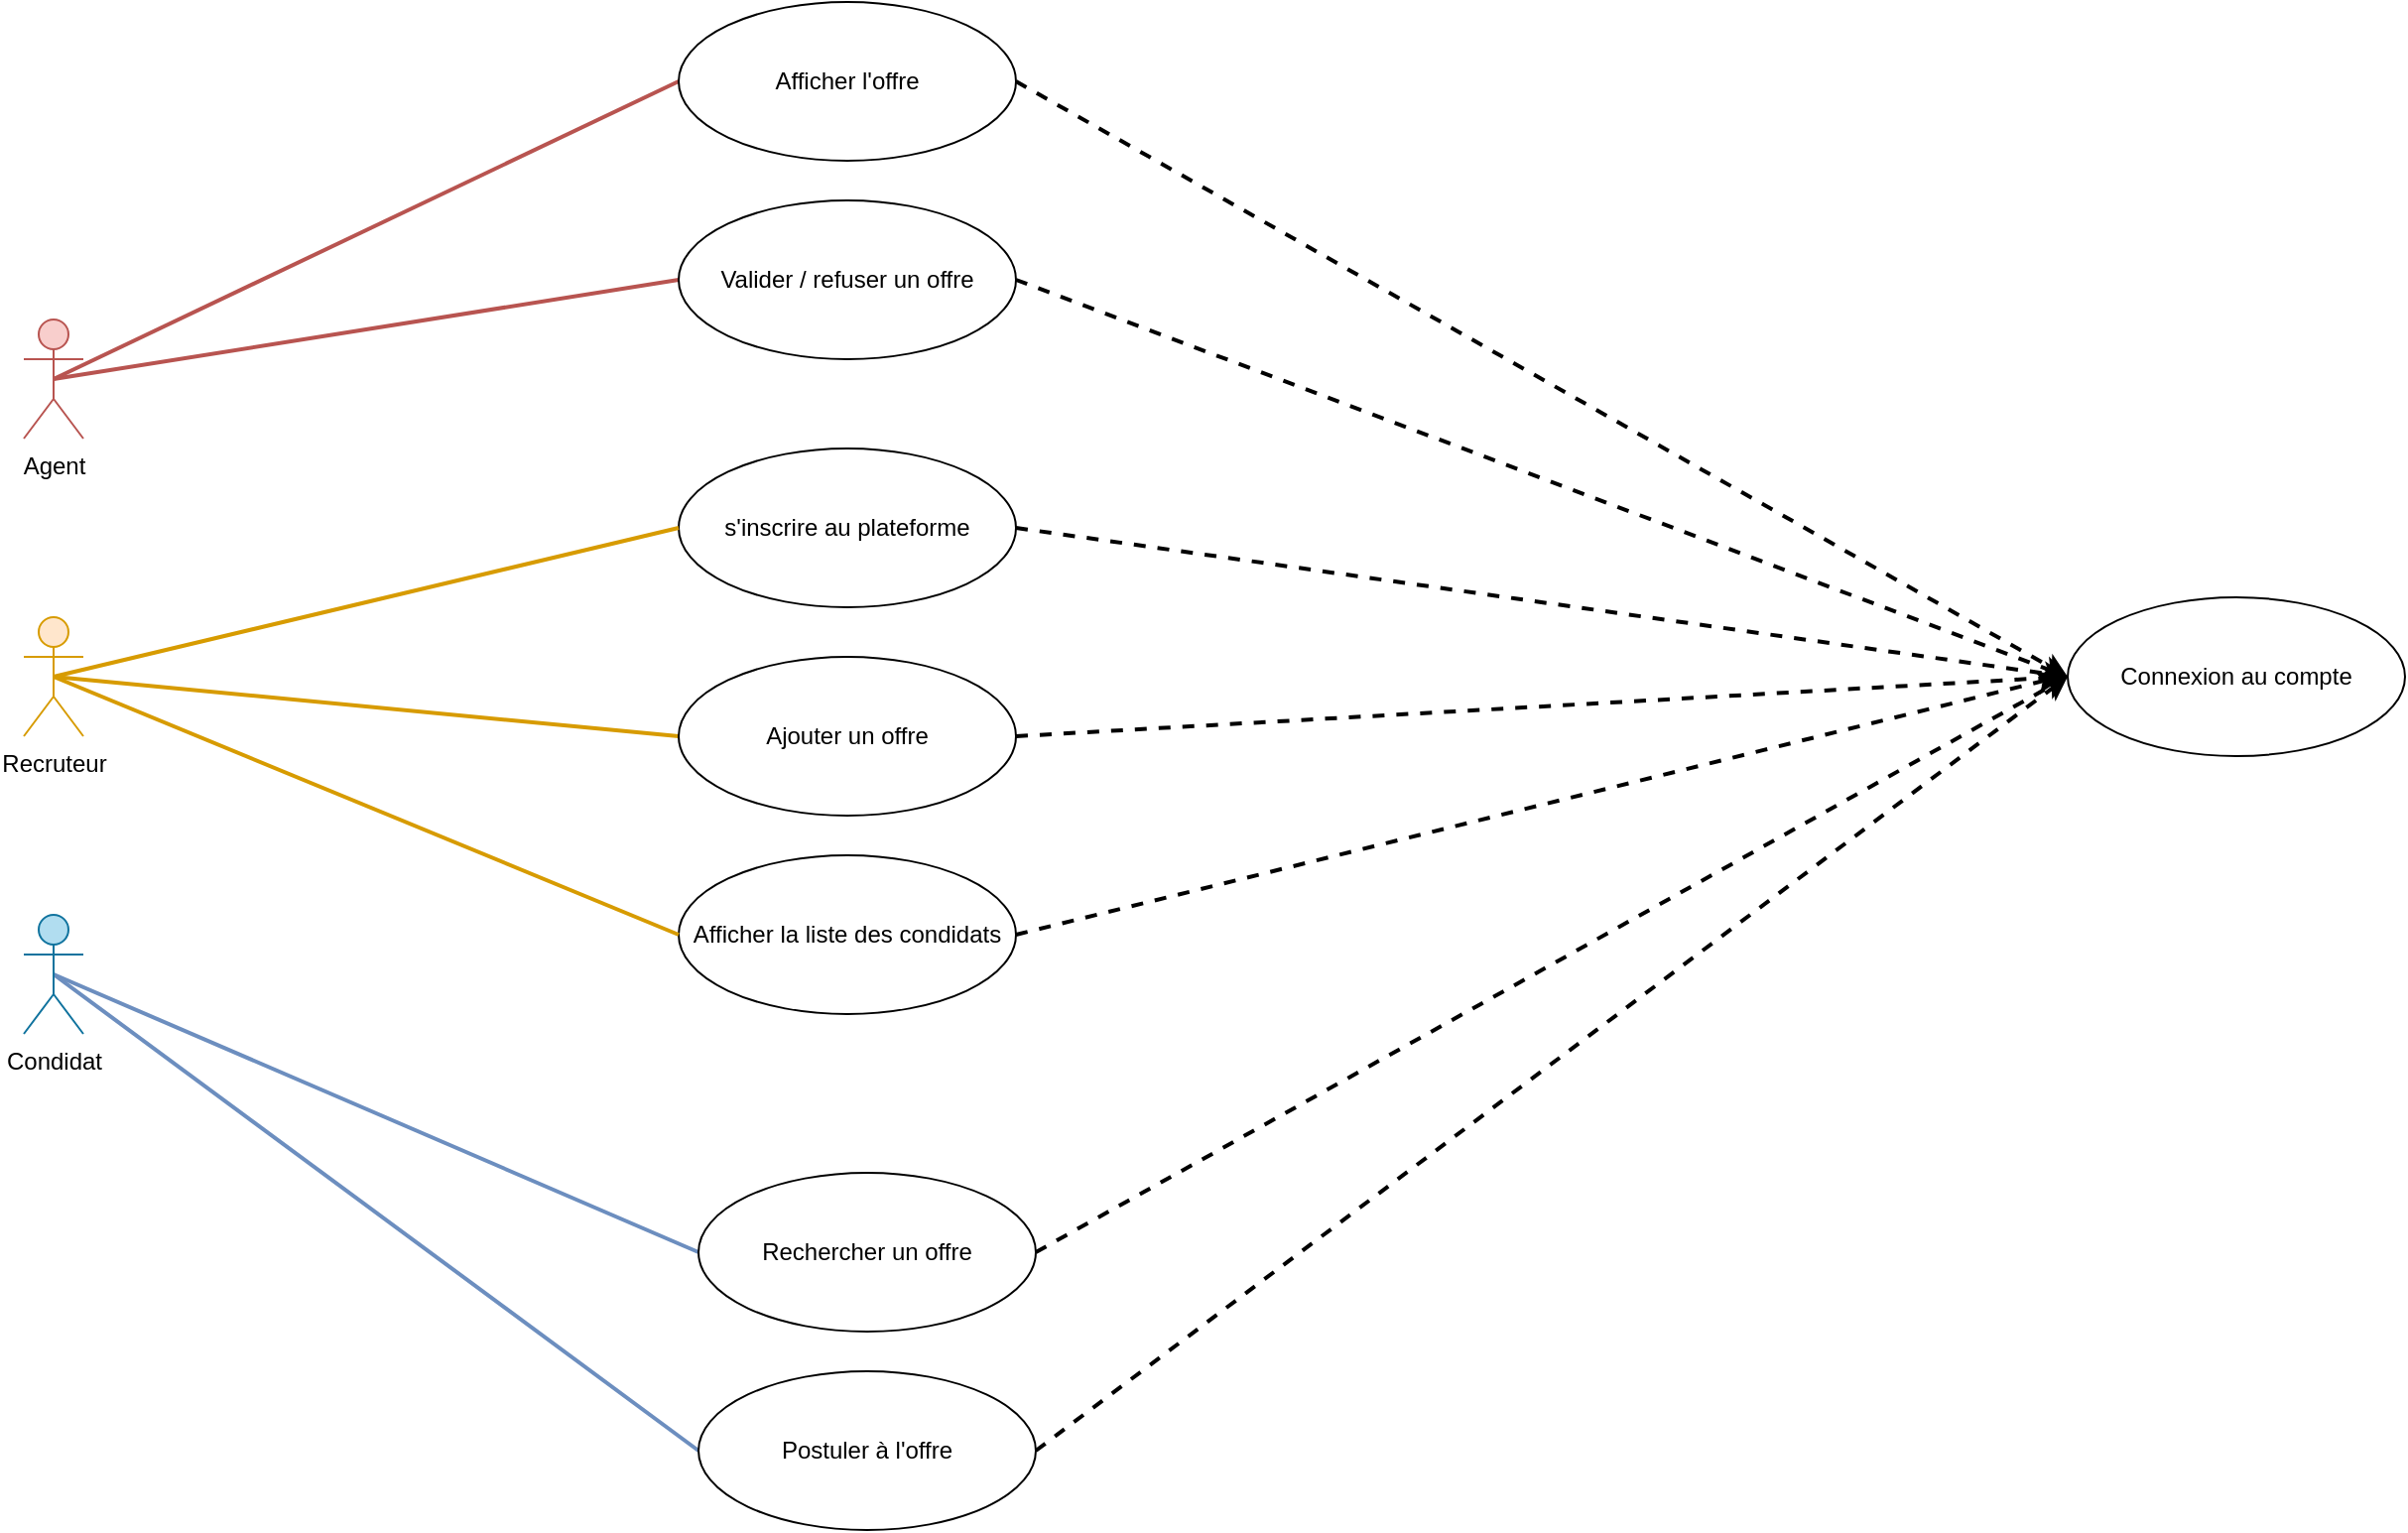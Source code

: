 <mxfile version="20.7.4" pages="2"><diagram id="5XnJVWEDRF99TX_Ep3XD" name="Page-1"><mxGraphModel dx="1764" dy="920" grid="1" gridSize="10" guides="1" tooltips="1" connect="1" arrows="1" fold="1" page="1" pageScale="1" pageWidth="827" pageHeight="1169" math="0" shadow="0"><root><mxCell id="0"/><mxCell id="1" parent="0"/><mxCell id="2l4CMzzw0JJe42TOqAJB-57" style="edgeStyle=none;rounded=0;orthogonalLoop=1;jettySize=auto;html=1;exitX=1;exitY=0.5;exitDx=0;exitDy=0;entryX=0;entryY=0.5;entryDx=0;entryDy=0;dashed=1;strokeWidth=2;" edge="1" parent="1" source="2l4CMzzw0JJe42TOqAJB-1" target="2l4CMzzw0JJe42TOqAJB-15"><mxGeometry relative="1" as="geometry"/></mxCell><mxCell id="2l4CMzzw0JJe42TOqAJB-1" value="s'inscrire au plateforme" style="ellipse;whiteSpace=wrap;html=1;" vertex="1" parent="1"><mxGeometry x="810" y="505" width="170" height="80" as="geometry"/></mxCell><mxCell id="F5l4WLCuWaV__Js8Pcta-7" style="edgeStyle=none;rounded=0;orthogonalLoop=1;jettySize=auto;html=1;exitX=0.5;exitY=0.5;exitDx=0;exitDy=0;exitPerimeter=0;entryX=0;entryY=0.5;entryDx=0;entryDy=0;strokeWidth=2;endArrow=none;endFill=0;fillColor=#f8cecc;strokeColor=#b85450;" edge="1" parent="1" source="2l4CMzzw0JJe42TOqAJB-2" target="2l4CMzzw0JJe42TOqAJB-10"><mxGeometry relative="1" as="geometry"/></mxCell><mxCell id="F5l4WLCuWaV__Js8Pcta-10" style="edgeStyle=none;rounded=0;orthogonalLoop=1;jettySize=auto;html=1;exitX=0.5;exitY=0.5;exitDx=0;exitDy=0;exitPerimeter=0;entryX=0;entryY=0.5;entryDx=0;entryDy=0;strokeWidth=2;endArrow=none;endFill=0;fillColor=#f8cecc;strokeColor=#b85450;" edge="1" parent="1" source="2l4CMzzw0JJe42TOqAJB-2" target="2l4CMzzw0JJe42TOqAJB-12"><mxGeometry relative="1" as="geometry"/></mxCell><mxCell id="2l4CMzzw0JJe42TOqAJB-2" value="Agent" style="shape=umlActor;verticalLabelPosition=bottom;verticalAlign=top;html=1;outlineConnect=0;fillColor=#f8cecc;strokeColor=#b85450;" vertex="1" parent="1"><mxGeometry x="480" y="440" width="30" height="60" as="geometry"/></mxCell><mxCell id="F5l4WLCuWaV__Js8Pcta-5" style="edgeStyle=none;rounded=0;orthogonalLoop=1;jettySize=auto;html=1;exitX=0.5;exitY=0.5;exitDx=0;exitDy=0;exitPerimeter=0;entryX=0;entryY=0.5;entryDx=0;entryDy=0;strokeWidth=2;endArrow=none;endFill=0;fillColor=#ffe6cc;strokeColor=#d79b00;" edge="1" parent="1" source="2l4CMzzw0JJe42TOqAJB-3" target="2l4CMzzw0JJe42TOqAJB-1"><mxGeometry relative="1" as="geometry"/></mxCell><mxCell id="F5l4WLCuWaV__Js8Pcta-6" style="edgeStyle=none;rounded=0;orthogonalLoop=1;jettySize=auto;html=1;exitX=0.5;exitY=0.5;exitDx=0;exitDy=0;exitPerimeter=0;entryX=0;entryY=0.5;entryDx=0;entryDy=0;strokeWidth=2;endArrow=none;endFill=0;fillColor=#ffe6cc;strokeColor=#d79b00;" edge="1" parent="1" source="2l4CMzzw0JJe42TOqAJB-3" target="2l4CMzzw0JJe42TOqAJB-6"><mxGeometry relative="1" as="geometry"/></mxCell><mxCell id="2l4CMzzw0JJe42TOqAJB-3" value="Recruteur" style="shape=umlActor;verticalLabelPosition=bottom;verticalAlign=top;html=1;outlineConnect=0;fillColor=#ffe6cc;strokeColor=#d79b00;" vertex="1" parent="1"><mxGeometry x="480" y="590" width="30" height="60" as="geometry"/></mxCell><mxCell id="F5l4WLCuWaV__Js8Pcta-8" style="edgeStyle=none;rounded=0;orthogonalLoop=1;jettySize=auto;html=1;exitX=0.5;exitY=0.5;exitDx=0;exitDy=0;exitPerimeter=0;entryX=0;entryY=0.5;entryDx=0;entryDy=0;strokeWidth=2;endArrow=none;endFill=0;fillColor=#dae8fc;strokeColor=#6c8ebf;" edge="1" parent="1" source="2l4CMzzw0JJe42TOqAJB-4" target="2l4CMzzw0JJe42TOqAJB-11"><mxGeometry relative="1" as="geometry"/></mxCell><mxCell id="F5l4WLCuWaV__Js8Pcta-9" style="edgeStyle=none;rounded=0;orthogonalLoop=1;jettySize=auto;html=1;exitX=0.5;exitY=0.5;exitDx=0;exitDy=0;exitPerimeter=0;entryX=0;entryY=0.5;entryDx=0;entryDy=0;strokeWidth=2;endArrow=none;endFill=0;fillColor=#dae8fc;strokeColor=#6c8ebf;" edge="1" parent="1" source="2l4CMzzw0JJe42TOqAJB-4" target="F5l4WLCuWaV__Js8Pcta-2"><mxGeometry relative="1" as="geometry"/></mxCell><mxCell id="2l4CMzzw0JJe42TOqAJB-4" value="Condidat" style="shape=umlActor;verticalLabelPosition=bottom;verticalAlign=top;html=1;outlineConnect=0;fillColor=#b1ddf0;strokeColor=#10739e;" vertex="1" parent="1"><mxGeometry x="480" y="740" width="30" height="60" as="geometry"/></mxCell><mxCell id="2l4CMzzw0JJe42TOqAJB-59" style="edgeStyle=none;rounded=0;orthogonalLoop=1;jettySize=auto;html=1;exitX=1;exitY=0.5;exitDx=0;exitDy=0;entryX=0;entryY=0.5;entryDx=0;entryDy=0;strokeWidth=2;dashed=1;" edge="1" parent="1" source="2l4CMzzw0JJe42TOqAJB-6" target="2l4CMzzw0JJe42TOqAJB-15"><mxGeometry relative="1" as="geometry"/></mxCell><mxCell id="2l4CMzzw0JJe42TOqAJB-6" value="Ajouter un offre" style="ellipse;whiteSpace=wrap;html=1;" vertex="1" parent="1"><mxGeometry x="810" y="610" width="170" height="80" as="geometry"/></mxCell><mxCell id="2l4CMzzw0JJe42TOqAJB-60" style="edgeStyle=none;rounded=0;orthogonalLoop=1;jettySize=auto;html=1;exitX=1;exitY=0.5;exitDx=0;exitDy=0;entryX=0;entryY=0.5;entryDx=0;entryDy=0;strokeWidth=2;dashed=1;" edge="1" parent="1" source="2l4CMzzw0JJe42TOqAJB-10" target="2l4CMzzw0JJe42TOqAJB-15"><mxGeometry relative="1" as="geometry"/></mxCell><mxCell id="2l4CMzzw0JJe42TOqAJB-10" value="Valider / refuser un offre" style="ellipse;whiteSpace=wrap;html=1;align=center;" vertex="1" parent="1"><mxGeometry x="810" y="380" width="170" height="80" as="geometry"/></mxCell><mxCell id="2l4CMzzw0JJe42TOqAJB-61" style="edgeStyle=none;rounded=0;orthogonalLoop=1;jettySize=auto;html=1;exitX=1;exitY=0.5;exitDx=0;exitDy=0;entryX=0;entryY=0.5;entryDx=0;entryDy=0;strokeWidth=2;dashed=1;" edge="1" parent="1" source="2l4CMzzw0JJe42TOqAJB-11" target="2l4CMzzw0JJe42TOqAJB-15"><mxGeometry relative="1" as="geometry"/></mxCell><mxCell id="2l4CMzzw0JJe42TOqAJB-11" value="&lt;div align=&quot;center&quot;&gt;Rechercher un offre&lt;br&gt;&lt;/div&gt;" style="ellipse;whiteSpace=wrap;html=1;align=center;" vertex="1" parent="1"><mxGeometry x="820" y="870" width="170" height="80" as="geometry"/></mxCell><mxCell id="2l4CMzzw0JJe42TOqAJB-62" style="edgeStyle=none;rounded=0;orthogonalLoop=1;jettySize=auto;html=1;exitX=1;exitY=0.5;exitDx=0;exitDy=0;entryX=0;entryY=0.5;entryDx=0;entryDy=0;strokeWidth=2;dashed=1;" edge="1" parent="1" source="2l4CMzzw0JJe42TOqAJB-12" target="2l4CMzzw0JJe42TOqAJB-15"><mxGeometry relative="1" as="geometry"/></mxCell><mxCell id="2l4CMzzw0JJe42TOqAJB-12" value="&lt;div align=&quot;center&quot;&gt;Afficher l'offre&lt;br&gt;&lt;/div&gt;" style="ellipse;whiteSpace=wrap;html=1;align=center;" vertex="1" parent="1"><mxGeometry x="810" y="280" width="170" height="80" as="geometry"/></mxCell><mxCell id="2l4CMzzw0JJe42TOqAJB-15" value="Connexion au compte" style="ellipse;whiteSpace=wrap;html=1;" vertex="1" parent="1"><mxGeometry x="1510" y="580" width="170" height="80" as="geometry"/></mxCell><mxCell id="F5l4WLCuWaV__Js8Pcta-2" value="Postuler à l'offre" style="ellipse;whiteSpace=wrap;html=1;align=center;" vertex="1" parent="1"><mxGeometry x="820" y="970" width="170" height="80" as="geometry"/></mxCell><mxCell id="F5l4WLCuWaV__Js8Pcta-4" style="edgeStyle=none;rounded=0;orthogonalLoop=1;jettySize=auto;html=1;exitX=1;exitY=0.5;exitDx=0;exitDy=0;strokeWidth=2;dashed=1;entryX=0;entryY=0.5;entryDx=0;entryDy=0;" edge="1" parent="1" source="F5l4WLCuWaV__Js8Pcta-2" target="2l4CMzzw0JJe42TOqAJB-15"><mxGeometry relative="1" as="geometry"><mxPoint x="990" y="890" as="sourcePoint"/><mxPoint x="1580" y="760" as="targetPoint"/></mxGeometry></mxCell><mxCell id="F5l4WLCuWaV__Js8Pcta-11" value="Afficher la liste des condidats" style="ellipse;whiteSpace=wrap;html=1;" vertex="1" parent="1"><mxGeometry x="810" y="710" width="170" height="80" as="geometry"/></mxCell><mxCell id="F5l4WLCuWaV__Js8Pcta-13" style="edgeStyle=none;rounded=0;orthogonalLoop=1;jettySize=auto;html=1;exitX=0.5;exitY=0.5;exitDx=0;exitDy=0;exitPerimeter=0;entryX=0;entryY=0.5;entryDx=0;entryDy=0;strokeWidth=2;endArrow=none;endFill=0;fillColor=#ffe6cc;strokeColor=#d79b00;" edge="1" parent="1" source="2l4CMzzw0JJe42TOqAJB-3" target="F5l4WLCuWaV__Js8Pcta-11"><mxGeometry relative="1" as="geometry"><mxPoint x="505" y="630" as="sourcePoint"/><mxPoint x="820" y="660" as="targetPoint"/></mxGeometry></mxCell><mxCell id="F5l4WLCuWaV__Js8Pcta-14" style="edgeStyle=none;rounded=0;orthogonalLoop=1;jettySize=auto;html=1;exitX=1;exitY=0.5;exitDx=0;exitDy=0;entryX=-0.02;entryY=0.499;entryDx=0;entryDy=0;strokeWidth=2;dashed=1;entryPerimeter=0;" edge="1" parent="1" source="F5l4WLCuWaV__Js8Pcta-11" target="2l4CMzzw0JJe42TOqAJB-15"><mxGeometry relative="1" as="geometry"><mxPoint x="990" y="660" as="sourcePoint"/><mxPoint x="1520" y="630" as="targetPoint"/></mxGeometry></mxCell></root></mxGraphModel></diagram><diagram id="hHxuDpLxfaScEaOhbymL" name="Page-2"><mxGraphModel dx="993" dy="518" grid="1" gridSize="10" guides="1" tooltips="1" connect="1" arrows="1" fold="1" page="1" pageScale="1" pageWidth="827" pageHeight="1169" math="0" shadow="0"><root><mxCell id="0"/><mxCell id="1" parent="0"/><mxCell id="cCPask2zrOTgMlnn-OZq-1" value="Recruteur" style="swimlane;fontStyle=0;childLayout=stackLayout;horizontal=1;startSize=30;fillColor=none;horizontalStack=0;resizeParent=1;resizeParentMax=0;resizeLast=0;collapsible=1;marginBottom=0;" vertex="1" parent="1"><mxGeometry x="120" y="240" width="140" height="206" as="geometry"/></mxCell><mxCell id="cCPask2zrOTgMlnn-OZq-2" value="- id: int" style="text;strokeColor=none;fillColor=none;align=left;verticalAlign=top;spacingLeft=4;spacingRight=4;overflow=hidden;rotatable=0;points=[[0,0.5],[1,0.5]];portConstraint=eastwest;" vertex="1" parent="cCPask2zrOTgMlnn-OZq-1"><mxGeometry y="30" width="140" height="26" as="geometry"/></mxCell><mxCell id="cCPask2zrOTgMlnn-OZq-3" value="- nom: String" style="text;strokeColor=none;fillColor=none;align=left;verticalAlign=top;spacingLeft=4;spacingRight=4;overflow=hidden;rotatable=0;points=[[0,0.5],[1,0.5]];portConstraint=eastwest;" vertex="1" parent="cCPask2zrOTgMlnn-OZq-1"><mxGeometry y="56" width="140" height="26" as="geometry"/></mxCell><mxCell id="cCPask2zrOTgMlnn-OZq-4" value="- email: String&#xA;&#xA;- password: String&#xA;&#xA;- telephone: String&#xA;&#xA;- Image : blob&#xA;&#xA;&#xA;" style="text;strokeColor=none;fillColor=none;align=left;verticalAlign=top;spacingLeft=4;spacingRight=4;overflow=hidden;rotatable=0;points=[[0,0.5],[1,0.5]];portConstraint=eastwest;" vertex="1" parent="cCPask2zrOTgMlnn-OZq-1"><mxGeometry y="82" width="140" height="124" as="geometry"/></mxCell><mxCell id="cCPask2zrOTgMlnn-OZq-6" value="Offre" style="swimlane;fontStyle=0;childLayout=stackLayout;horizontal=1;startSize=30;fillColor=none;horizontalStack=0;resizeParent=1;resizeParentMax=0;resizeLast=0;collapsible=1;marginBottom=0;" vertex="1" parent="1"><mxGeometry x="510" y="252" width="140" height="342" as="geometry"><mxRectangle x="320" y="240" width="70" height="30" as="alternateBounds"/></mxGeometry></mxCell><mxCell id="cCPask2zrOTgMlnn-OZq-7" value="- id: int&#xA;&#xA;- recruteur_id: int&#xA;&#xA;&#xA;" style="text;strokeColor=none;fillColor=none;align=left;verticalAlign=top;spacingLeft=4;spacingRight=4;overflow=hidden;rotatable=0;points=[[0,0.5],[1,0.5]];portConstraint=eastwest;" vertex="1" parent="cCPask2zrOTgMlnn-OZq-6"><mxGeometry y="30" width="140" height="56" as="geometry"/></mxCell><mxCell id="cCPask2zrOTgMlnn-OZq-8" value="- titre : String" style="text;strokeColor=none;fillColor=none;align=left;verticalAlign=top;spacingLeft=4;spacingRight=4;overflow=hidden;rotatable=0;points=[[0,0.5],[1,0.5]];portConstraint=eastwest;" vertex="1" parent="cCPask2zrOTgMlnn-OZq-6"><mxGeometry y="86" width="140" height="26" as="geometry"/></mxCell><mxCell id="cCPask2zrOTgMlnn-OZq-9" value="- description : String&#xA;&#xA;- profil : String&#xA;&#xA;- niveau: String&#xA;&#xA;- ville: String&#xA;&#xA;- salaire : Decimal&#xA;&#xA;- condidature : int&#xA;&#xA;- status : boolean&#xA;&#xA;- created_at : timestamp&#xA;&#xA;&#xA;&#xA;&#xA;&#xA;&#xA;" style="text;strokeColor=none;fillColor=none;align=left;verticalAlign=top;spacingLeft=4;spacingRight=4;overflow=hidden;rotatable=0;points=[[0,0.5],[1,0.5]];portConstraint=eastwest;" vertex="1" parent="cCPask2zrOTgMlnn-OZq-6"><mxGeometry y="112" width="140" height="230" as="geometry"/></mxCell><mxCell id="cCPask2zrOTgMlnn-OZq-20" style="edgeStyle=orthogonalEdgeStyle;rounded=0;orthogonalLoop=1;jettySize=auto;html=1;exitX=1;exitY=0.5;exitDx=0;exitDy=0;entryX=0.5;entryY=0;entryDx=0;entryDy=0;strokeWidth=2;endArrow=none;endFill=0;" edge="1" parent="1" source="cCPask2zrOTgMlnn-OZq-10" target="cCPask2zrOTgMlnn-OZq-6"><mxGeometry relative="1" as="geometry"/></mxCell><mxCell id="cCPask2zrOTgMlnn-OZq-22" value="1,1" style="edgeLabel;html=1;align=center;verticalAlign=middle;resizable=0;points=[];" vertex="1" connectable="0" parent="cCPask2zrOTgMlnn-OZq-20"><mxGeometry x="0.87" y="1" relative="1" as="geometry"><mxPoint as="offset"/></mxGeometry></mxCell><mxCell id="cCPask2zrOTgMlnn-OZq-10" value="Agent" style="swimlane;fontStyle=0;childLayout=stackLayout;horizontal=1;startSize=30;fillColor=none;horizontalStack=0;resizeParent=1;resizeParentMax=0;resizeLast=0;collapsible=1;marginBottom=0;" vertex="1" parent="1"><mxGeometry x="120" y="60" width="140" height="150" as="geometry"/></mxCell><mxCell id="cCPask2zrOTgMlnn-OZq-11" value="- id: int" style="text;strokeColor=none;fillColor=none;align=left;verticalAlign=top;spacingLeft=4;spacingRight=4;overflow=hidden;rotatable=0;points=[[0,0.5],[1,0.5]];portConstraint=eastwest;" vertex="1" parent="cCPask2zrOTgMlnn-OZq-10"><mxGeometry y="30" width="140" height="26" as="geometry"/></mxCell><mxCell id="cCPask2zrOTgMlnn-OZq-12" value="- nom: String" style="text;strokeColor=none;fillColor=none;align=left;verticalAlign=top;spacingLeft=4;spacingRight=4;overflow=hidden;rotatable=0;points=[[0,0.5],[1,0.5]];portConstraint=eastwest;" vertex="1" parent="cCPask2zrOTgMlnn-OZq-10"><mxGeometry y="56" width="140" height="26" as="geometry"/></mxCell><mxCell id="cCPask2zrOTgMlnn-OZq-13" value="- email: String&#xA;&#xA;- password: String&#xA;&#xA;&#xA;" style="text;strokeColor=none;fillColor=none;align=left;verticalAlign=top;spacingLeft=4;spacingRight=4;overflow=hidden;rotatable=0;points=[[0,0.5],[1,0.5]];portConstraint=eastwest;" vertex="1" parent="cCPask2zrOTgMlnn-OZq-10"><mxGeometry y="82" width="140" height="68" as="geometry"/></mxCell><mxCell id="cCPask2zrOTgMlnn-OZq-14" value="Condidat" style="swimlane;fontStyle=0;childLayout=stackLayout;horizontal=1;startSize=30;fillColor=none;horizontalStack=0;resizeParent=1;resizeParentMax=0;resizeLast=0;collapsible=1;marginBottom=0;" vertex="1" parent="1"><mxGeometry x="120" y="480" width="140" height="182" as="geometry"/></mxCell><mxCell id="cCPask2zrOTgMlnn-OZq-15" value="- id: int" style="text;strokeColor=none;fillColor=none;align=left;verticalAlign=top;spacingLeft=4;spacingRight=4;overflow=hidden;rotatable=0;points=[[0,0.5],[1,0.5]];portConstraint=eastwest;" vertex="1" parent="cCPask2zrOTgMlnn-OZq-14"><mxGeometry y="30" width="140" height="26" as="geometry"/></mxCell><mxCell id="cCPask2zrOTgMlnn-OZq-16" value="- nom: String" style="text;strokeColor=none;fillColor=none;align=left;verticalAlign=top;spacingLeft=4;spacingRight=4;overflow=hidden;rotatable=0;points=[[0,0.5],[1,0.5]];portConstraint=eastwest;" vertex="1" parent="cCPask2zrOTgMlnn-OZq-14"><mxGeometry y="56" width="140" height="26" as="geometry"/></mxCell><mxCell id="cCPask2zrOTgMlnn-OZq-17" value="- email: String&#xA;&#xA;- password: String&#xA;&#xA;- cv : String&#xA;&#xA;&#xA;&#xA;" style="text;strokeColor=none;fillColor=none;align=left;verticalAlign=top;spacingLeft=4;spacingRight=4;overflow=hidden;rotatable=0;points=[[0,0.5],[1,0.5]];portConstraint=eastwest;" vertex="1" parent="cCPask2zrOTgMlnn-OZq-14"><mxGeometry y="82" width="140" height="100" as="geometry"/></mxCell><mxCell id="cCPask2zrOTgMlnn-OZq-21" value="1,*" style="text;html=1;align=center;verticalAlign=middle;resizable=0;points=[];autosize=1;strokeColor=none;fillColor=none;" vertex="1" parent="1"><mxGeometry x="260" y="105" width="40" height="30" as="geometry"/></mxCell><mxCell id="cCPask2zrOTgMlnn-OZq-23" style="edgeStyle=orthogonalEdgeStyle;rounded=0;orthogonalLoop=1;jettySize=auto;html=1;exitX=1.017;exitY=0.226;exitDx=0;exitDy=0;strokeWidth=2;endArrow=none;endFill=0;exitPerimeter=0;" edge="1" parent="1" source="cCPask2zrOTgMlnn-OZq-4"><mxGeometry relative="1" as="geometry"><mxPoint x="510" y="350" as="targetPoint"/></mxGeometry></mxCell><mxCell id="cCPask2zrOTgMlnn-OZq-26" value="0,0" style="edgeLabel;html=1;align=center;verticalAlign=middle;resizable=0;points=[];" vertex="1" connectable="0" parent="cCPask2zrOTgMlnn-OZq-23"><mxGeometry x="-0.901" y="10" relative="1" as="geometry"><mxPoint as="offset"/></mxGeometry></mxCell><mxCell id="cCPask2zrOTgMlnn-OZq-27" value="1,1" style="text;html=1;align=center;verticalAlign=middle;resizable=0;points=[];autosize=1;strokeColor=none;fillColor=none;" vertex="1" parent="1"><mxGeometry x="480" y="325" width="40" height="30" as="geometry"/></mxCell><mxCell id="cCPask2zrOTgMlnn-OZq-28" style="edgeStyle=orthogonalEdgeStyle;rounded=0;orthogonalLoop=1;jettySize=auto;html=1;exitX=1;exitY=0.5;exitDx=0;exitDy=0;entryX=0.47;entryY=1;entryDx=0;entryDy=0;entryPerimeter=0;strokeWidth=2;endArrow=none;endFill=0;" edge="1" parent="1" source="cCPask2zrOTgMlnn-OZq-17" target="cCPask2zrOTgMlnn-OZq-9"><mxGeometry relative="1" as="geometry"/></mxCell><mxCell id="cCPask2zrOTgMlnn-OZq-30" value="0,*" style="edgeLabel;html=1;align=center;verticalAlign=middle;resizable=0;points=[];" vertex="1" connectable="0" parent="cCPask2zrOTgMlnn-OZq-28"><mxGeometry x="-0.91" y="11" relative="1" as="geometry"><mxPoint as="offset"/></mxGeometry></mxCell></root></mxGraphModel></diagram></mxfile>